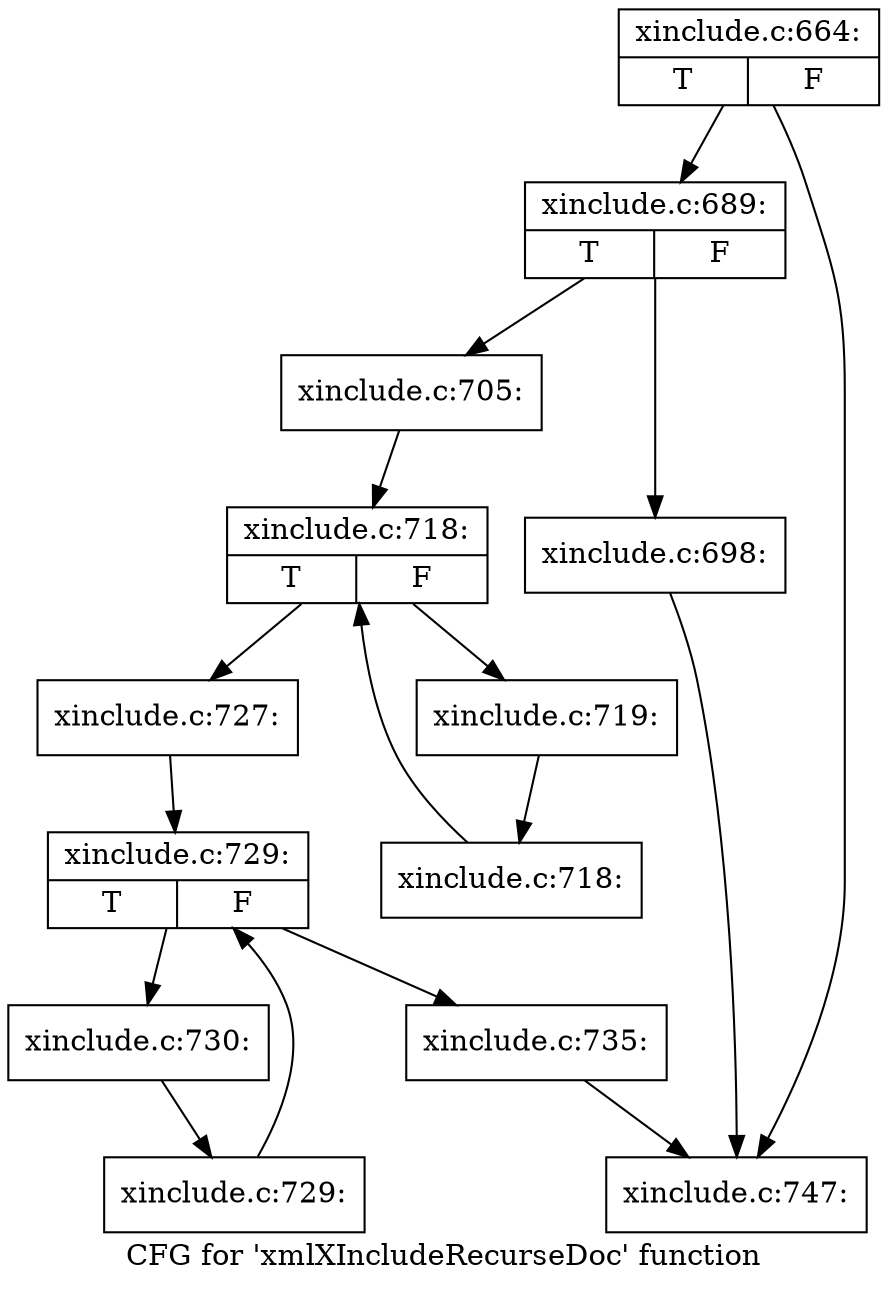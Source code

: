 digraph "CFG for 'xmlXIncludeRecurseDoc' function" {
	label="CFG for 'xmlXIncludeRecurseDoc' function";

	Node0x556fda0 [shape=record,label="{xinclude.c:664:|{<s0>T|<s1>F}}"];
	Node0x556fda0 -> Node0x557b400;
	Node0x556fda0 -> Node0x557b450;
	Node0x557b400 [shape=record,label="{xinclude.c:689:|{<s0>T|<s1>F}}"];
	Node0x557b400 -> Node0x557c9e0;
	Node0x557b400 -> Node0x557ca30;
	Node0x557c9e0 [shape=record,label="{xinclude.c:698:}"];
	Node0x557c9e0 -> Node0x557b450;
	Node0x557ca30 [shape=record,label="{xinclude.c:705:}"];
	Node0x557ca30 -> Node0x557eb30;
	Node0x557eb30 [shape=record,label="{xinclude.c:718:|{<s0>T|<s1>F}}"];
	Node0x557eb30 -> Node0x557ee10;
	Node0x557eb30 -> Node0x557e990;
	Node0x557ee10 [shape=record,label="{xinclude.c:719:}"];
	Node0x557ee10 -> Node0x557ed80;
	Node0x557ed80 [shape=record,label="{xinclude.c:718:}"];
	Node0x557ed80 -> Node0x557eb30;
	Node0x557e990 [shape=record,label="{xinclude.c:727:}"];
	Node0x557e990 -> Node0x5580b00;
	Node0x5580b00 [shape=record,label="{xinclude.c:729:|{<s0>T|<s1>F}}"];
	Node0x5580b00 -> Node0x5580de0;
	Node0x5580b00 -> Node0x5580960;
	Node0x5580de0 [shape=record,label="{xinclude.c:730:}"];
	Node0x5580de0 -> Node0x5580d50;
	Node0x5580d50 [shape=record,label="{xinclude.c:729:}"];
	Node0x5580d50 -> Node0x5580b00;
	Node0x5580960 [shape=record,label="{xinclude.c:735:}"];
	Node0x5580960 -> Node0x557b450;
	Node0x557b450 [shape=record,label="{xinclude.c:747:}"];
}
